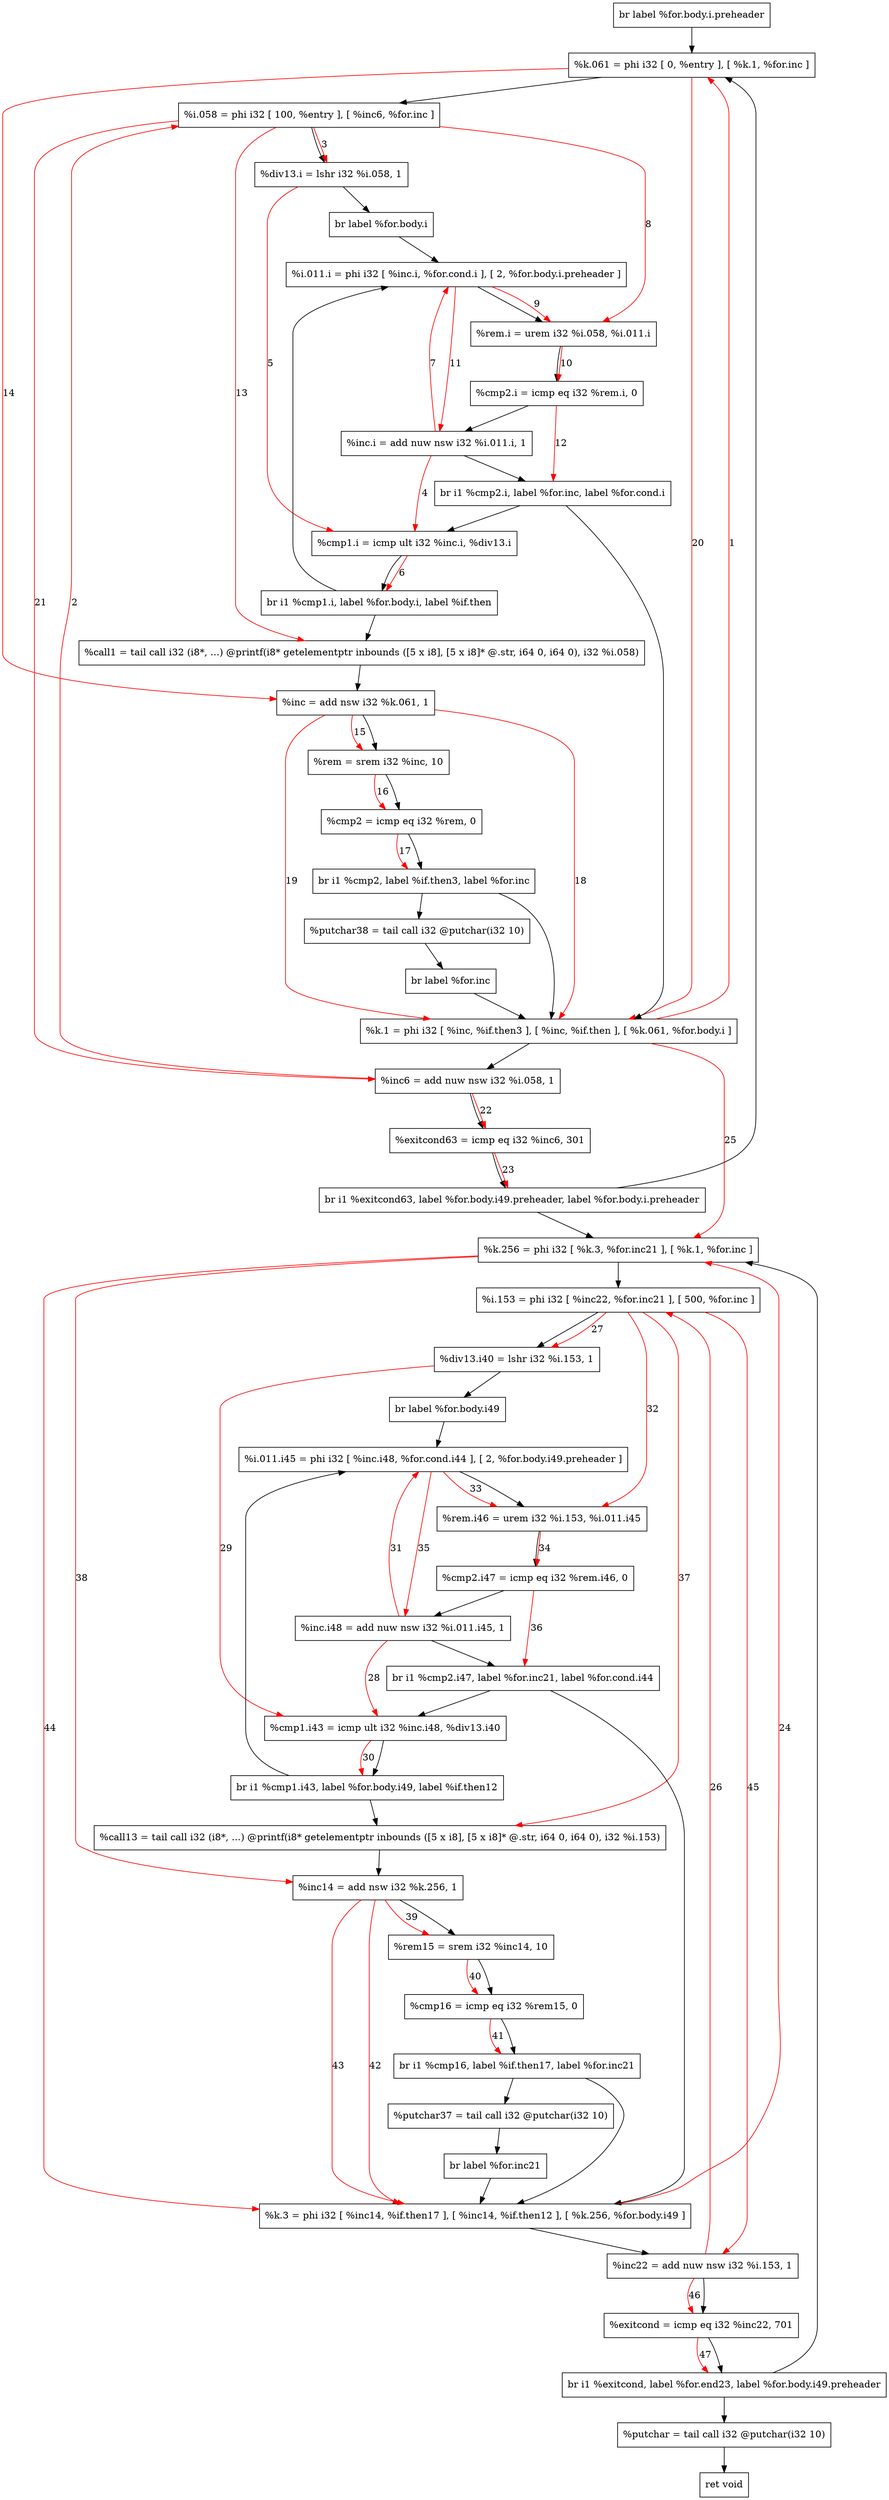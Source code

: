digraph "CDFG for'main' function" {
	Node0x55fb5c68c8a8[shape=record, label="  br label %for.body.i.preheader"]
	Node0x55fb5c68d4a8[shape=record, label="  %k.061 = phi i32 [ 0, %entry ], [ %k.1, %for.inc ]"]
	Node0x55fb5c68d648[shape=record, label="  %i.058 = phi i32 [ 100, %entry ], [ %inc6, %for.inc ]"]
	Node0x55fb5c68d730[shape=record, label="  %div13.i = lshr i32 %i.058, 1"]
	Node0x55fb5c68d888[shape=record, label="  br label %for.body.i"]
	Node0x55fb5c68da00[shape=record, label="  %cmp1.i = icmp ult i32 %inc.i, %div13.i"]
	Node0x55fb5c68db78[shape=record, label="  br i1 %cmp1.i, label %for.body.i, label %if.then"]
	Node0x55fb5c68dc28[shape=record, label="  %i.011.i = phi i32 [ %inc.i, %for.cond.i ], [ 2, %for.body.i.preheader ]"]
	Node0x55fb5c68dd10[shape=record, label="  %rem.i = urem i32 %i.058, %i.011.i"]
	Node0x55fb5c68dda0[shape=record, label="  %cmp2.i = icmp eq i32 %rem.i, 0"]
	Node0x55fb5c68dfd0[shape=record, label="  %inc.i = add nuw nsw i32 %i.011.i, 1"]
	Node0x55fb5c68e058[shape=record, label="  br i1 %cmp2.i, label %for.inc, label %for.cond.i"]
	Node0x55fb5c68e428[shape=record, label="  %call1 = tail call i32 (i8*, ...) @printf(i8* getelementptr inbounds ([5 x i8], [5 x i8]* @.str, i64 0, i64 0), i32 %i.058)"]
	Node0x55fb5c68e520[shape=record, label="  %inc = add nsw i32 %k.061, 1"]
	Node0x55fb5c68e5b0[shape=record, label="  %rem = srem i32 %inc, 10"]
	Node0x55fb5c68e640[shape=record, label="  %cmp2 = icmp eq i32 %rem, 0"]
	Node0x55fb5c68e768[shape=record, label="  br i1 %cmp2, label %if.then3, label %for.inc"]
	Node0x55fb5c68e8c0[shape=record, label="  %putchar38 = tail call i32 @putchar(i32 10)"]
	Node0x55fb5c68d828[shape=record, label="  br label %for.inc"]
	Node0x55fb5c68e998[shape=record, label="  %k.1 = phi i32 [ %inc, %if.then3 ], [ %inc, %if.then ], [ %k.061, %for.body.i ]"]
	Node0x55fb5c68ea80[shape=record, label="  %inc6 = add nuw nsw i32 %i.058, 1"]
	Node0x55fb5c68eaf0[shape=record, label="  %exitcond63 = icmp eq i32 %inc6, 301"]
	Node0x55fb5c68ec78[shape=record, label="  br i1 %exitcond63, label %for.body.i49.preheader, label %for.body.i.preheader"]
	Node0x55fb5c68f068[shape=record, label="  %k.256 = phi i32 [ %k.3, %for.inc21 ], [ %k.1, %for.inc ]"]
	Node0x55fb5c68f1a8[shape=record, label="  %i.153 = phi i32 [ %inc22, %for.inc21 ], [ 500, %for.inc ]"]
	Node0x55fb5c68faa0[shape=record, label="  %div13.i40 = lshr i32 %i.153, 1"]
	Node0x55fb5c68fc08[shape=record, label="  br label %for.body.i49"]
	Node0x55fb5c68fd80[shape=record, label="  %cmp1.i43 = icmp ult i32 %inc.i48, %div13.i40"]
	Node0x55fb5c68ff18[shape=record, label="  br i1 %cmp1.i43, label %for.body.i49, label %if.then12"]
	Node0x55fb5c68ffc8[shape=record, label="  %i.011.i45 = phi i32 [ %inc.i48, %for.cond.i44 ], [ 2, %for.body.i49.preheader ]"]
	Node0x55fb5c690090[shape=record, label="  %rem.i46 = urem i32 %i.153, %i.011.i45"]
	Node0x55fb5c690120[shape=record, label="  %cmp2.i47 = icmp eq i32 %rem.i46, 0"]
	Node0x55fb5c690190[shape=record, label="  %inc.i48 = add nuw nsw i32 %i.011.i45, 1"]
	Node0x55fb5c690218[shape=record, label="  br i1 %cmp2.i47, label %for.inc21, label %for.cond.i44"]
	Node0x55fb5c6902c8[shape=record, label="  %call13 = tail call i32 (i8*, ...) @printf(i8* getelementptr inbounds ([5 x i8], [5 x i8]* @.str, i64 0, i64 0), i32 %i.153)"]
	Node0x55fb5c6903a0[shape=record, label="  %inc14 = add nsw i32 %k.256, 1"]
	Node0x55fb5c690430[shape=record, label="  %rem15 = srem i32 %inc14, 10"]
	Node0x55fb5c6904c0[shape=record, label="  %cmp16 = icmp eq i32 %rem15, 0"]
	Node0x55fb5c6905b8[shape=record, label="  br i1 %cmp16, label %if.then17, label %for.inc21"]
	Node0x55fb5c690650[shape=record, label="  %putchar37 = tail call i32 @putchar(i32 10)"]
	Node0x55fb5c68fe88[shape=record, label="  br label %for.inc21"]
	Node0x55fb5c690728[shape=record, label="  %k.3 = phi i32 [ %inc14, %if.then17 ], [ %inc14, %if.then12 ], [ %k.256, %for.body.i49 ]"]
	Node0x55fb5c690810[shape=record, label="  %inc22 = add nuw nsw i32 %i.153, 1"]
	Node0x55fb5c690880[shape=record, label="  %exitcond = icmp eq i32 %inc22, 701"]
	Node0x55fb5c6909e8[shape=record, label="  br i1 %exitcond, label %for.end23, label %for.body.i49.preheader"]
	Node0x55fb5c690a60[shape=record, label="  %putchar = tail call i32 @putchar(i32 10)"]
	Node0x55fb5c690b00[shape=record, label="  ret void"]
	Node0x55fb5c68c8a8 -> Node0x55fb5c68d4a8
	Node0x55fb5c68d4a8 -> Node0x55fb5c68d648
	Node0x55fb5c68d648 -> Node0x55fb5c68d730
	Node0x55fb5c68d730 -> Node0x55fb5c68d888
	Node0x55fb5c68d888 -> Node0x55fb5c68dc28
	Node0x55fb5c68da00 -> Node0x55fb5c68db78
	Node0x55fb5c68db78 -> Node0x55fb5c68dc28
	Node0x55fb5c68db78 -> Node0x55fb5c68e428
	Node0x55fb5c68dc28 -> Node0x55fb5c68dd10
	Node0x55fb5c68dd10 -> Node0x55fb5c68dda0
	Node0x55fb5c68dda0 -> Node0x55fb5c68dfd0
	Node0x55fb5c68dfd0 -> Node0x55fb5c68e058
	Node0x55fb5c68e058 -> Node0x55fb5c68e998
	Node0x55fb5c68e058 -> Node0x55fb5c68da00
	Node0x55fb5c68e428 -> Node0x55fb5c68e520
	Node0x55fb5c68e520 -> Node0x55fb5c68e5b0
	Node0x55fb5c68e5b0 -> Node0x55fb5c68e640
	Node0x55fb5c68e640 -> Node0x55fb5c68e768
	Node0x55fb5c68e768 -> Node0x55fb5c68e8c0
	Node0x55fb5c68e768 -> Node0x55fb5c68e998
	Node0x55fb5c68e8c0 -> Node0x55fb5c68d828
	Node0x55fb5c68d828 -> Node0x55fb5c68e998
	Node0x55fb5c68e998 -> Node0x55fb5c68ea80
	Node0x55fb5c68ea80 -> Node0x55fb5c68eaf0
	Node0x55fb5c68eaf0 -> Node0x55fb5c68ec78
	Node0x55fb5c68ec78 -> Node0x55fb5c68f068
	Node0x55fb5c68ec78 -> Node0x55fb5c68d4a8
	Node0x55fb5c68f068 -> Node0x55fb5c68f1a8
	Node0x55fb5c68f1a8 -> Node0x55fb5c68faa0
	Node0x55fb5c68faa0 -> Node0x55fb5c68fc08
	Node0x55fb5c68fc08 -> Node0x55fb5c68ffc8
	Node0x55fb5c68fd80 -> Node0x55fb5c68ff18
	Node0x55fb5c68ff18 -> Node0x55fb5c68ffc8
	Node0x55fb5c68ff18 -> Node0x55fb5c6902c8
	Node0x55fb5c68ffc8 -> Node0x55fb5c690090
	Node0x55fb5c690090 -> Node0x55fb5c690120
	Node0x55fb5c690120 -> Node0x55fb5c690190
	Node0x55fb5c690190 -> Node0x55fb5c690218
	Node0x55fb5c690218 -> Node0x55fb5c690728
	Node0x55fb5c690218 -> Node0x55fb5c68fd80
	Node0x55fb5c6902c8 -> Node0x55fb5c6903a0
	Node0x55fb5c6903a0 -> Node0x55fb5c690430
	Node0x55fb5c690430 -> Node0x55fb5c6904c0
	Node0x55fb5c6904c0 -> Node0x55fb5c6905b8
	Node0x55fb5c6905b8 -> Node0x55fb5c690650
	Node0x55fb5c6905b8 -> Node0x55fb5c690728
	Node0x55fb5c690650 -> Node0x55fb5c68fe88
	Node0x55fb5c68fe88 -> Node0x55fb5c690728
	Node0x55fb5c690728 -> Node0x55fb5c690810
	Node0x55fb5c690810 -> Node0x55fb5c690880
	Node0x55fb5c690880 -> Node0x55fb5c6909e8
	Node0x55fb5c6909e8 -> Node0x55fb5c690a60
	Node0x55fb5c6909e8 -> Node0x55fb5c68f068
	Node0x55fb5c690a60 -> Node0x55fb5c690b00
edge [color=red]
	Node0x55fb5c68e998 -> Node0x55fb5c68d4a8[label="1"]
	Node0x55fb5c68ea80 -> Node0x55fb5c68d648[label="2"]
	Node0x55fb5c68d648 -> Node0x55fb5c68d730[label="3"]
	Node0x55fb5c68dfd0 -> Node0x55fb5c68da00[label="4"]
	Node0x55fb5c68d730 -> Node0x55fb5c68da00[label="5"]
	Node0x55fb5c68da00 -> Node0x55fb5c68db78[label="6"]
	Node0x55fb5c68dfd0 -> Node0x55fb5c68dc28[label="7"]
	Node0x55fb5c68d648 -> Node0x55fb5c68dd10[label="8"]
	Node0x55fb5c68dc28 -> Node0x55fb5c68dd10[label="9"]
	Node0x55fb5c68dd10 -> Node0x55fb5c68dda0[label="10"]
	Node0x55fb5c68dc28 -> Node0x55fb5c68dfd0[label="11"]
	Node0x55fb5c68dda0 -> Node0x55fb5c68e058[label="12"]
	Node0x55fb5c68d648 -> Node0x55fb5c68e428[label="13"]
	Node0x55fb5c68d4a8 -> Node0x55fb5c68e520[label="14"]
	Node0x55fb5c68e520 -> Node0x55fb5c68e5b0[label="15"]
	Node0x55fb5c68e5b0 -> Node0x55fb5c68e640[label="16"]
	Node0x55fb5c68e640 -> Node0x55fb5c68e768[label="17"]
	Node0x55fb5c68e520 -> Node0x55fb5c68e998[label="18"]
	Node0x55fb5c68e520 -> Node0x55fb5c68e998[label="19"]
	Node0x55fb5c68d4a8 -> Node0x55fb5c68e998[label="20"]
	Node0x55fb5c68d648 -> Node0x55fb5c68ea80[label="21"]
	Node0x55fb5c68ea80 -> Node0x55fb5c68eaf0[label="22"]
	Node0x55fb5c68eaf0 -> Node0x55fb5c68ec78[label="23"]
	Node0x55fb5c690728 -> Node0x55fb5c68f068[label="24"]
	Node0x55fb5c68e998 -> Node0x55fb5c68f068[label="25"]
	Node0x55fb5c690810 -> Node0x55fb5c68f1a8[label="26"]
	Node0x55fb5c68f1a8 -> Node0x55fb5c68faa0[label="27"]
	Node0x55fb5c690190 -> Node0x55fb5c68fd80[label="28"]
	Node0x55fb5c68faa0 -> Node0x55fb5c68fd80[label="29"]
	Node0x55fb5c68fd80 -> Node0x55fb5c68ff18[label="30"]
	Node0x55fb5c690190 -> Node0x55fb5c68ffc8[label="31"]
	Node0x55fb5c68f1a8 -> Node0x55fb5c690090[label="32"]
	Node0x55fb5c68ffc8 -> Node0x55fb5c690090[label="33"]
	Node0x55fb5c690090 -> Node0x55fb5c690120[label="34"]
	Node0x55fb5c68ffc8 -> Node0x55fb5c690190[label="35"]
	Node0x55fb5c690120 -> Node0x55fb5c690218[label="36"]
	Node0x55fb5c68f1a8 -> Node0x55fb5c6902c8[label="37"]
	Node0x55fb5c68f068 -> Node0x55fb5c6903a0[label="38"]
	Node0x55fb5c6903a0 -> Node0x55fb5c690430[label="39"]
	Node0x55fb5c690430 -> Node0x55fb5c6904c0[label="40"]
	Node0x55fb5c6904c0 -> Node0x55fb5c6905b8[label="41"]
	Node0x55fb5c6903a0 -> Node0x55fb5c690728[label="42"]
	Node0x55fb5c6903a0 -> Node0x55fb5c690728[label="43"]
	Node0x55fb5c68f068 -> Node0x55fb5c690728[label="44"]
	Node0x55fb5c68f1a8 -> Node0x55fb5c690810[label="45"]
	Node0x55fb5c690810 -> Node0x55fb5c690880[label="46"]
	Node0x55fb5c690880 -> Node0x55fb5c6909e8[label="47"]
}
